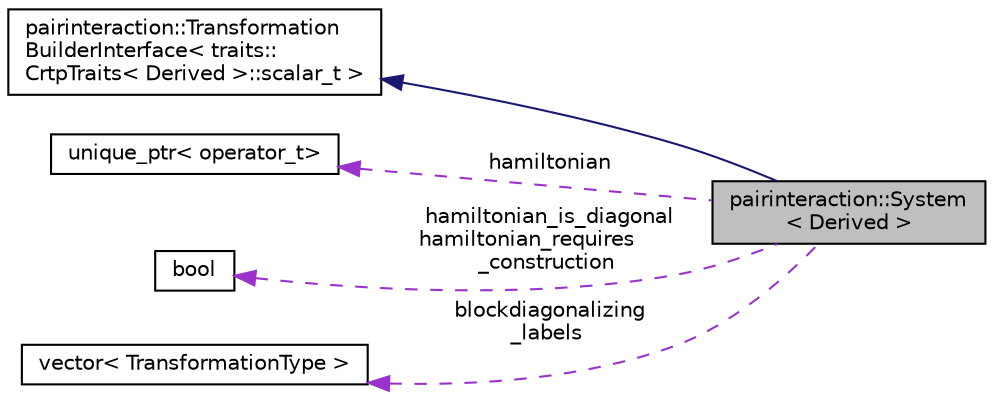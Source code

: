digraph "pairinteraction::System&lt; Derived &gt;"
{
 // INTERACTIVE_SVG=YES
 // LATEX_PDF_SIZE
  bgcolor="transparent";
  edge [fontname="Helvetica",fontsize="10",labelfontname="Helvetica",labelfontsize="10"];
  node [fontname="Helvetica",fontsize="10",shape=record];
  rankdir="LR";
  Node1 [label="pairinteraction::System\l\< Derived \>",height=0.2,width=0.4,color="black", fillcolor="grey75", style="filled", fontcolor="black",tooltip=" "];
  Node2 -> Node1 [dir="back",color="midnightblue",fontsize="10",style="solid",fontname="Helvetica"];
  Node2 [label="pairinteraction::Transformation\lBuilderInterface\< traits::\lCrtpTraits\< Derived \>::scalar_t \>",height=0.2,width=0.4,color="black",URL="$classpairinteraction_1_1TransformationBuilderInterface.html",tooltip=" "];
  Node3 -> Node1 [dir="back",color="darkorchid3",fontsize="10",style="dashed",label=" hamiltonian" ,fontname="Helvetica"];
  Node3 [label="unique_ptr\< operator_t\>",height=0.2,width=0.4,color="black",tooltip=" "];
  Node4 -> Node1 [dir="back",color="darkorchid3",fontsize="10",style="dashed",label=" hamiltonian_is_diagonal\nhamiltonian_requires\l_construction" ,fontname="Helvetica"];
  Node4 [label="bool",height=0.2,width=0.4,color="black",URL="$classbool.html",tooltip=" "];
  Node5 -> Node1 [dir="back",color="darkorchid3",fontsize="10",style="dashed",label=" blockdiagonalizing\l_labels" ,fontname="Helvetica"];
  Node5 [label="vector\< TransformationType \>",height=0.2,width=0.4,color="black",tooltip=" "];
}
